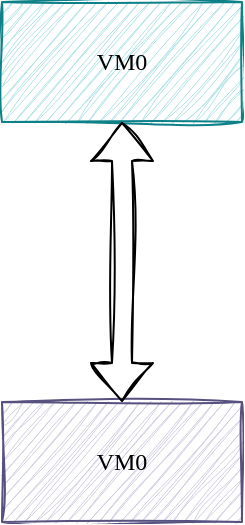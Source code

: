<mxfile version="21.1.5" type="github">
  <diagram name="Page-1" id="gkEDrQpfw-2_Pg_R4Hp-">
    <mxGraphModel dx="1226" dy="678" grid="1" gridSize="10" guides="1" tooltips="1" connect="1" arrows="1" fold="1" page="1" pageScale="1" pageWidth="850" pageHeight="1100" math="0" shadow="0">
      <root>
        <mxCell id="0" />
        <mxCell id="1" parent="0" />
        <mxCell id="SyNAb-54tj_KwOq0lAJl-1" value="&lt;font face=&quot;Comic Sans MS&quot;&gt;VM0&lt;/font&gt;" style="rounded=0;whiteSpace=wrap;html=1;absoluteArcSize=0;comic=0;enumerate=0;treeMoving=0;treeFolding=0;resizeWidth=0;autosize=0;backgroundOutline=0;container=0;fixDash=0;snapToPoint=0;portConstraintRotation=0;noLabel=0;glass=0;shadow=0;sketch=1;curveFitting=1;jiggle=2;fillColor=#b0e3e6;strokeColor=#0e8088;" vertex="1" parent="1">
          <mxGeometry x="360" y="120" width="120" height="60" as="geometry" />
        </mxCell>
        <mxCell id="SyNAb-54tj_KwOq0lAJl-2" value="&lt;font face=&quot;Comic Sans MS&quot;&gt;VM0&lt;/font&gt;" style="rounded=0;whiteSpace=wrap;html=1;absoluteArcSize=0;comic=0;enumerate=0;treeMoving=0;treeFolding=0;resizeWidth=0;autosize=0;backgroundOutline=0;container=0;fixDash=0;snapToPoint=0;portConstraintRotation=0;noLabel=0;glass=0;shadow=0;sketch=1;curveFitting=1;jiggle=2;fillColor=#d0cee2;strokeColor=#56517e;" vertex="1" parent="1">
          <mxGeometry x="360" y="320" width="120" height="60" as="geometry" />
        </mxCell>
        <mxCell id="SyNAb-54tj_KwOq0lAJl-3" value="" style="shape=flexArrow;endArrow=classic;startArrow=classic;html=1;rounded=0;sketch=1;curveFitting=1;jiggle=2;entryX=0.5;entryY=1;entryDx=0;entryDy=0;exitX=0.5;exitY=0;exitDx=0;exitDy=0;" edge="1" parent="1" source="SyNAb-54tj_KwOq0lAJl-2" target="SyNAb-54tj_KwOq0lAJl-1">
          <mxGeometry width="100" height="100" relative="1" as="geometry">
            <mxPoint x="490" y="430" as="sourcePoint" />
            <mxPoint x="590" y="330" as="targetPoint" />
          </mxGeometry>
        </mxCell>
      </root>
    </mxGraphModel>
  </diagram>
</mxfile>
